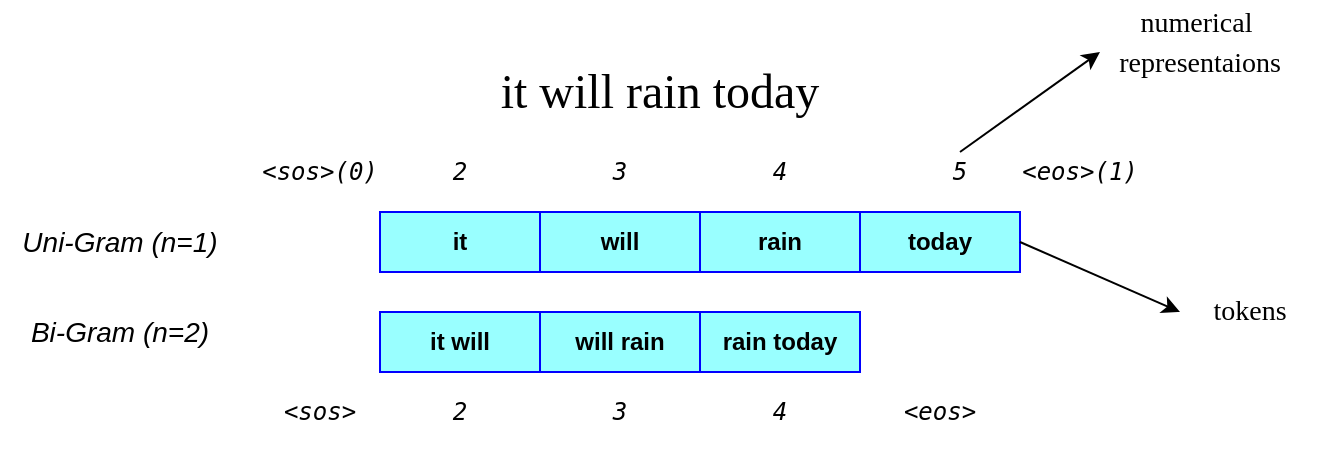 <mxfile version="13.9.9" type="device"><diagram id="JLw3RN0eEmFZxrWTGHfn" name="Page-1"><mxGraphModel dx="620" dy="519" grid="1" gridSize="10" guides="1" tooltips="1" connect="1" arrows="1" fold="1" page="1" pageScale="1" pageWidth="850" pageHeight="1100" math="0" shadow="0"><root><mxCell id="0"/><mxCell id="1" parent="0"/><mxCell id="zMxMMLl4qJ21H-gAuQk--62" value="" style="group" vertex="1" connectable="0" parent="1"><mxGeometry x="20" y="150" width="660" height="190" as="geometry"/></mxCell><mxCell id="zMxMMLl4qJ21H-gAuQk--18" value="" style="group" vertex="1" connectable="0" parent="zMxMMLl4qJ21H-gAuQk--62"><mxGeometry y="30" width="460" height="130" as="geometry"/></mxCell><mxCell id="zMxMMLl4qJ21H-gAuQk--6" value="&lt;font style=&quot;font-size: 14px&quot;&gt;&lt;i&gt;Uni-Gram (n=1)&lt;/i&gt;&lt;/font&gt;" style="text;html=1;strokeColor=none;fillColor=none;align=center;verticalAlign=middle;whiteSpace=wrap;rounded=0;" vertex="1" parent="zMxMMLl4qJ21H-gAuQk--18"><mxGeometry y="55" width="120" height="20" as="geometry"/></mxCell><mxCell id="zMxMMLl4qJ21H-gAuQk--8" value="&lt;b&gt;it&lt;/b&gt;" style="rounded=0;whiteSpace=wrap;html=1;strokeColor=#0000FF;fillColor=#99FFFF;" vertex="1" parent="zMxMMLl4qJ21H-gAuQk--18"><mxGeometry x="190" y="50" width="80" height="30" as="geometry"/></mxCell><mxCell id="zMxMMLl4qJ21H-gAuQk--9" value="&lt;b&gt;will&lt;/b&gt;" style="rounded=0;whiteSpace=wrap;html=1;strokeColor=#0000FF;fillColor=#99FFFF;" vertex="1" parent="zMxMMLl4qJ21H-gAuQk--18"><mxGeometry x="270" y="50" width="80" height="30" as="geometry"/></mxCell><mxCell id="zMxMMLl4qJ21H-gAuQk--10" value="&lt;b&gt;rain&lt;/b&gt;" style="rounded=0;whiteSpace=wrap;html=1;strokeColor=#0000FF;fillColor=#99FFFF;" vertex="1" parent="zMxMMLl4qJ21H-gAuQk--18"><mxGeometry x="350" y="50" width="80" height="30" as="geometry"/></mxCell><mxCell id="zMxMMLl4qJ21H-gAuQk--11" value="&lt;b&gt;today&lt;/b&gt;" style="rounded=0;whiteSpace=wrap;html=1;strokeColor=#0000FF;fillColor=#99FFFF;" vertex="1" parent="zMxMMLl4qJ21H-gAuQk--18"><mxGeometry x="430" y="50" width="80" height="30" as="geometry"/></mxCell><mxCell id="zMxMMLl4qJ21H-gAuQk--12" value="&lt;font style=&quot;font-size: 14px&quot;&gt;&lt;i&gt;Bi-Gram (n=2)&lt;/i&gt;&lt;/font&gt;" style="text;html=1;strokeColor=none;fillColor=none;align=center;verticalAlign=middle;whiteSpace=wrap;rounded=0;" vertex="1" parent="zMxMMLl4qJ21H-gAuQk--18"><mxGeometry y="100" width="120" height="20" as="geometry"/></mxCell><mxCell id="zMxMMLl4qJ21H-gAuQk--14" value="&lt;b&gt;it will&lt;/b&gt;" style="rounded=0;whiteSpace=wrap;html=1;strokeColor=#0000FF;fillColor=#99FFFF;" vertex="1" parent="zMxMMLl4qJ21H-gAuQk--18"><mxGeometry x="190" y="100" width="80" height="30" as="geometry"/></mxCell><mxCell id="zMxMMLl4qJ21H-gAuQk--15" value="&lt;b&gt;will rain&lt;/b&gt;" style="rounded=0;whiteSpace=wrap;html=1;strokeColor=#0000FF;fillColor=#99FFFF;" vertex="1" parent="zMxMMLl4qJ21H-gAuQk--18"><mxGeometry x="270" y="100" width="80" height="30" as="geometry"/></mxCell><mxCell id="zMxMMLl4qJ21H-gAuQk--16" value="&lt;b&gt;rain today&lt;/b&gt;" style="rounded=0;whiteSpace=wrap;html=1;strokeColor=#0000FF;fillColor=#99FFFF;" vertex="1" parent="zMxMMLl4qJ21H-gAuQk--18"><mxGeometry x="350" y="100" width="80" height="30" as="geometry"/></mxCell><mxCell id="zMxMMLl4qJ21H-gAuQk--19" value="&lt;pre&gt;&lt;i&gt;&amp;lt;sos&amp;gt;(0)&lt;/i&gt;&lt;/pre&gt;" style="text;html=1;strokeColor=none;fillColor=none;align=center;verticalAlign=middle;whiteSpace=wrap;rounded=0;" vertex="1" parent="zMxMMLl4qJ21H-gAuQk--18"><mxGeometry x="140" y="20" width="40" height="20" as="geometry"/></mxCell><mxCell id="zMxMMLl4qJ21H-gAuQk--20" value="&lt;pre&gt;&lt;i&gt;2&lt;/i&gt;&lt;/pre&gt;" style="text;html=1;strokeColor=none;fillColor=none;align=center;verticalAlign=middle;whiteSpace=wrap;rounded=0;" vertex="1" parent="zMxMMLl4qJ21H-gAuQk--18"><mxGeometry x="210" y="20" width="40" height="20" as="geometry"/></mxCell><mxCell id="zMxMMLl4qJ21H-gAuQk--21" value="&lt;pre&gt;&lt;i&gt;3&lt;/i&gt;&lt;/pre&gt;" style="text;html=1;strokeColor=none;fillColor=none;align=center;verticalAlign=middle;whiteSpace=wrap;rounded=0;" vertex="1" parent="zMxMMLl4qJ21H-gAuQk--18"><mxGeometry x="290" y="20" width="40" height="20" as="geometry"/></mxCell><mxCell id="zMxMMLl4qJ21H-gAuQk--22" value="&lt;pre&gt;&lt;i&gt;4&lt;/i&gt;&lt;/pre&gt;" style="text;html=1;strokeColor=none;fillColor=none;align=center;verticalAlign=middle;whiteSpace=wrap;rounded=0;" vertex="1" parent="zMxMMLl4qJ21H-gAuQk--18"><mxGeometry x="370" y="20" width="40" height="20" as="geometry"/></mxCell><mxCell id="zMxMMLl4qJ21H-gAuQk--1" value="&lt;p&gt;&lt;font style=&quot;font-size: 24px&quot; face=&quot;Comic Sans MS&quot;&gt;it will rain today&lt;/font&gt;&lt;/p&gt;" style="text;html=1;strokeColor=none;fillColor=none;align=center;verticalAlign=middle;whiteSpace=wrap;rounded=0;" vertex="1" parent="zMxMMLl4qJ21H-gAuQk--62"><mxGeometry x="220" y="10" width="220" height="20" as="geometry"/></mxCell><mxCell id="zMxMMLl4qJ21H-gAuQk--23" value="&lt;pre&gt;&lt;i&gt;5&lt;/i&gt;&lt;/pre&gt;" style="text;html=1;strokeColor=none;fillColor=none;align=center;verticalAlign=middle;whiteSpace=wrap;rounded=0;" vertex="1" parent="zMxMMLl4qJ21H-gAuQk--62"><mxGeometry x="460" y="50" width="40" height="20" as="geometry"/></mxCell><mxCell id="zMxMMLl4qJ21H-gAuQk--24" value="&lt;pre&gt;&lt;i&gt;&amp;lt;eos&amp;gt;(1)&lt;/i&gt;&lt;/pre&gt;" style="text;html=1;strokeColor=none;fillColor=none;align=center;verticalAlign=middle;whiteSpace=wrap;rounded=0;" vertex="1" parent="zMxMMLl4qJ21H-gAuQk--62"><mxGeometry x="520" y="50" width="40" height="20" as="geometry"/></mxCell><mxCell id="zMxMMLl4qJ21H-gAuQk--39" value="&lt;pre&gt;&lt;i&gt;&amp;lt;sos&amp;gt;&lt;/i&gt;&lt;/pre&gt;" style="text;html=1;strokeColor=none;fillColor=none;align=center;verticalAlign=middle;whiteSpace=wrap;rounded=0;" vertex="1" parent="zMxMMLl4qJ21H-gAuQk--62"><mxGeometry x="140" y="170" width="40" height="20" as="geometry"/></mxCell><mxCell id="zMxMMLl4qJ21H-gAuQk--40" value="&lt;pre&gt;&lt;i&gt;2&lt;/i&gt;&lt;/pre&gt;" style="text;html=1;strokeColor=none;fillColor=none;align=center;verticalAlign=middle;whiteSpace=wrap;rounded=0;" vertex="1" parent="zMxMMLl4qJ21H-gAuQk--62"><mxGeometry x="210" y="170" width="40" height="20" as="geometry"/></mxCell><mxCell id="zMxMMLl4qJ21H-gAuQk--55" value="&lt;pre&gt;&lt;i&gt;3&lt;/i&gt;&lt;/pre&gt;" style="text;html=1;strokeColor=none;fillColor=none;align=center;verticalAlign=middle;whiteSpace=wrap;rounded=0;" vertex="1" parent="zMxMMLl4qJ21H-gAuQk--62"><mxGeometry x="290" y="170" width="40" height="20" as="geometry"/></mxCell><mxCell id="zMxMMLl4qJ21H-gAuQk--56" value="&lt;pre&gt;&lt;i&gt;4&lt;/i&gt;&lt;/pre&gt;" style="text;html=1;strokeColor=none;fillColor=none;align=center;verticalAlign=middle;whiteSpace=wrap;rounded=0;" vertex="1" parent="zMxMMLl4qJ21H-gAuQk--62"><mxGeometry x="370" y="170" width="40" height="20" as="geometry"/></mxCell><mxCell id="zMxMMLl4qJ21H-gAuQk--57" value="&lt;pre&gt;&lt;i&gt;&amp;lt;eos&amp;gt;&lt;/i&gt;&lt;/pre&gt;" style="text;html=1;strokeColor=none;fillColor=none;align=center;verticalAlign=middle;whiteSpace=wrap;rounded=0;" vertex="1" parent="zMxMMLl4qJ21H-gAuQk--62"><mxGeometry x="450" y="170" width="40" height="20" as="geometry"/></mxCell><mxCell id="zMxMMLl4qJ21H-gAuQk--58" value="" style="endArrow=classic;html=1;exitX=1;exitY=0.5;exitDx=0;exitDy=0;" edge="1" parent="zMxMMLl4qJ21H-gAuQk--62" source="zMxMMLl4qJ21H-gAuQk--11"><mxGeometry width="50" height="50" relative="1" as="geometry"><mxPoint x="520" y="140" as="sourcePoint"/><mxPoint x="590" y="130" as="targetPoint"/></mxGeometry></mxCell><mxCell id="zMxMMLl4qJ21H-gAuQk--59" value="&lt;p&gt;&lt;font style=&quot;font-size: 14px&quot; face=&quot;Comic Sans MS&quot;&gt;tokens&lt;/font&gt;&lt;/p&gt;" style="text;html=1;strokeColor=none;fillColor=none;align=center;verticalAlign=middle;whiteSpace=wrap;rounded=0;" vertex="1" parent="zMxMMLl4qJ21H-gAuQk--62"><mxGeometry x="590" y="120" width="70" height="20" as="geometry"/></mxCell><mxCell id="zMxMMLl4qJ21H-gAuQk--60" value="" style="endArrow=classic;html=1;" edge="1" parent="zMxMMLl4qJ21H-gAuQk--62"><mxGeometry width="50" height="50" relative="1" as="geometry"><mxPoint x="480" y="50" as="sourcePoint"/><mxPoint x="550" as="targetPoint"/></mxGeometry></mxCell><mxCell id="zMxMMLl4qJ21H-gAuQk--61" value="&lt;p style=&quot;line-height: 0%&quot;&gt;&lt;font style=&quot;font-size: 14px&quot; face=&quot;Comic Sans MS&quot;&gt;numerical&amp;nbsp;&lt;/font&gt;&lt;/p&gt;&lt;p&gt;&lt;font style=&quot;font-size: 14px&quot; face=&quot;Comic Sans MS&quot;&gt;representaions&lt;/font&gt;&lt;/p&gt;" style="text;html=1;strokeColor=none;fillColor=none;align=center;verticalAlign=middle;whiteSpace=wrap;rounded=0;" vertex="1" parent="zMxMMLl4qJ21H-gAuQk--62"><mxGeometry x="550" width="100" as="geometry"/></mxCell></root></mxGraphModel></diagram></mxfile>